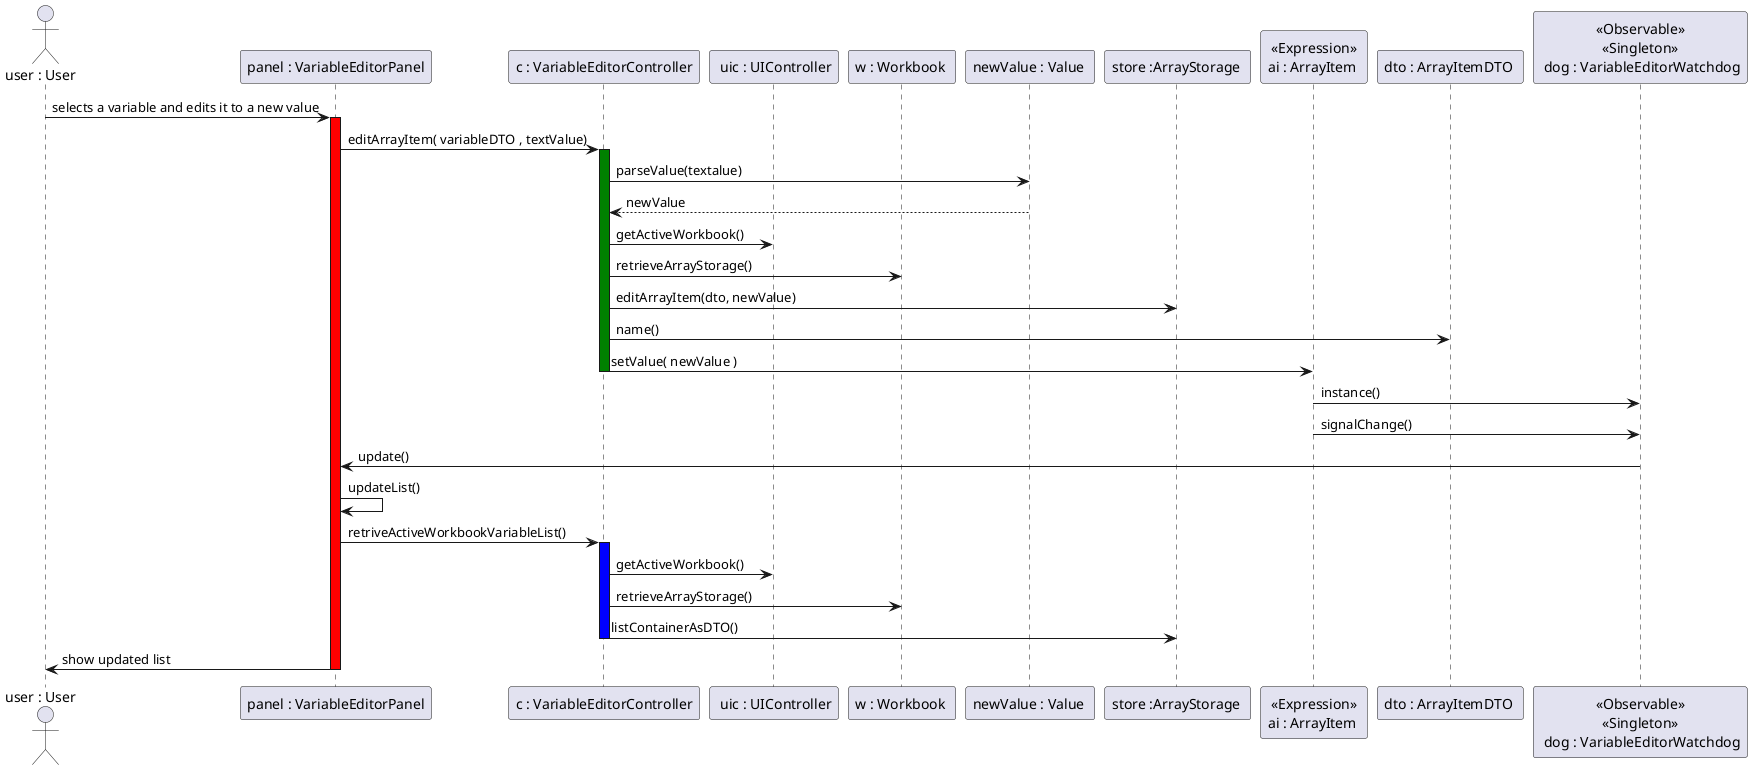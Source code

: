 @startuml image06.png


actor "user : User " as user
'participant "ui : System" as ui
participant "panel : VariableEditorPanel" as panel
participant "c : VariableEditorController" as c
participant " uic : UIController" as uic
participant "w : Workbook " as w
participant "newValue : Value " as v
participant "store :ArrayStorage " as store
participant "<<Expression>>\nai : ArrayItem " as ai

participant "dto : ArrayItemDTO " as dto
participant "<<Observable>>\n<< Singleton >>\n dog : VariableEditorWatchdog" as dog

user -> panel : selects a variable and edits it to a new value
activate panel #red

panel -> c : editArrayItem( variableDTO , textValue)

activate c #green
c -> v : parseValue(textalue)
v --> c : newValue


c -> uic : getActiveWorkbook()
c -> w : retrieveArrayStorage()
c -> store : editArrayItem(dto, newValue)
c -> dto : name()
c -> ai : setValue( newValue )
deactivate c

ai -> dog : instance()
ai -> dog : signalChange()

dog -> panel : update()
panel -> panel : updateList()

panel -> c : retriveActiveWorkbookVariableList()
activate c #blue
c -> uic : getActiveWorkbook()
c -> w : retrieveArrayStorage()
c -> store : listContainerAsDTO()
deactivate c


panel -> user : show updated list
deactivate panel


@enduml